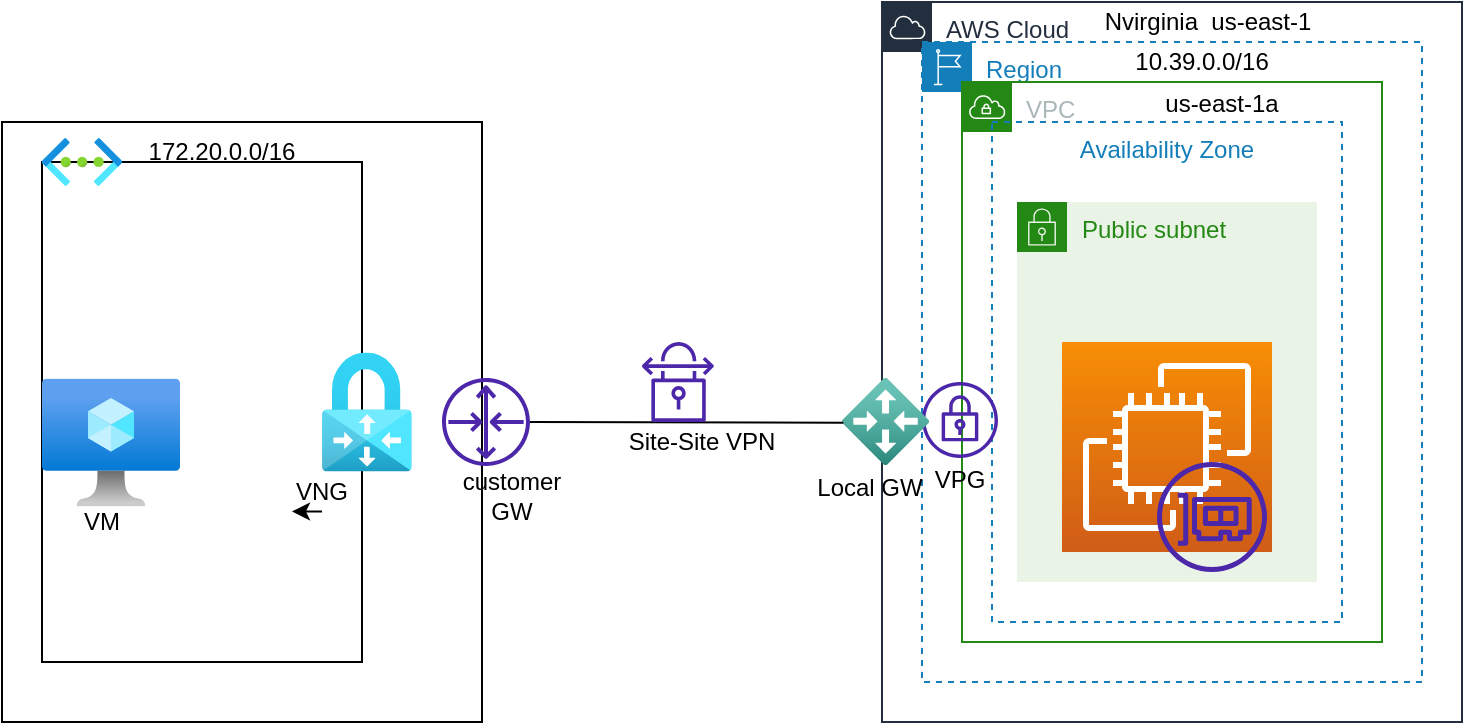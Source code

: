 <mxfile version="21.6.8" type="github">
  <diagram name="Page-1" id="uQQWVTF0BA72KD0kjfdC">
    <mxGraphModel dx="794" dy="1530" grid="1" gridSize="10" guides="1" tooltips="1" connect="1" arrows="1" fold="1" page="1" pageScale="1" pageWidth="850" pageHeight="1100" math="0" shadow="0">
      <root>
        <mxCell id="0" />
        <mxCell id="1" parent="0" />
        <mxCell id="3rZMmuK3PUWSVSzUeQz1-1" value="AWS Cloud" style="points=[[0,0],[0.25,0],[0.5,0],[0.75,0],[1,0],[1,0.25],[1,0.5],[1,0.75],[1,1],[0.75,1],[0.5,1],[0.25,1],[0,1],[0,0.75],[0,0.5],[0,0.25]];outlineConnect=0;gradientColor=none;html=1;whiteSpace=wrap;fontSize=12;fontStyle=0;container=1;pointerEvents=0;collapsible=0;recursiveResize=0;shape=mxgraph.aws4.group;grIcon=mxgraph.aws4.group_aws_cloud;strokeColor=#232F3E;fillColor=none;verticalAlign=top;align=left;spacingLeft=30;fontColor=#232F3E;dashed=0;" vertex="1" parent="1">
          <mxGeometry x="440" y="-540" width="290" height="360" as="geometry" />
        </mxCell>
        <mxCell id="3rZMmuK3PUWSVSzUeQz1-6" value="Region" style="points=[[0,0],[0.25,0],[0.5,0],[0.75,0],[1,0],[1,0.25],[1,0.5],[1,0.75],[1,1],[0.75,1],[0.5,1],[0.25,1],[0,1],[0,0.75],[0,0.5],[0,0.25]];outlineConnect=0;gradientColor=none;html=1;whiteSpace=wrap;fontSize=12;fontStyle=0;container=1;pointerEvents=0;collapsible=0;recursiveResize=0;shape=mxgraph.aws4.group;grIcon=mxgraph.aws4.group_region;strokeColor=#147EBA;fillColor=none;verticalAlign=top;align=left;spacingLeft=30;fontColor=#147EBA;dashed=1;" vertex="1" parent="3rZMmuK3PUWSVSzUeQz1-1">
          <mxGeometry x="20" y="20" width="250" height="320" as="geometry" />
        </mxCell>
        <mxCell id="3rZMmuK3PUWSVSzUeQz1-8" value="VPC" style="points=[[0,0],[0.25,0],[0.5,0],[0.75,0],[1,0],[1,0.25],[1,0.5],[1,0.75],[1,1],[0.75,1],[0.5,1],[0.25,1],[0,1],[0,0.75],[0,0.5],[0,0.25]];outlineConnect=0;gradientColor=none;html=1;whiteSpace=wrap;fontSize=12;fontStyle=0;container=1;pointerEvents=0;collapsible=0;recursiveResize=0;shape=mxgraph.aws4.group;grIcon=mxgraph.aws4.group_vpc;strokeColor=#248814;fillColor=none;verticalAlign=top;align=left;spacingLeft=30;fontColor=#AAB7B8;dashed=0;" vertex="1" parent="3rZMmuK3PUWSVSzUeQz1-6">
          <mxGeometry x="20" y="20" width="210" height="280" as="geometry" />
        </mxCell>
        <mxCell id="3rZMmuK3PUWSVSzUeQz1-9" value="Availability Zone" style="fillColor=none;strokeColor=#147EBA;dashed=1;verticalAlign=top;fontStyle=0;fontColor=#147EBA;whiteSpace=wrap;html=1;" vertex="1" parent="3rZMmuK3PUWSVSzUeQz1-8">
          <mxGeometry x="15" y="20" width="175" height="250" as="geometry" />
        </mxCell>
        <mxCell id="3rZMmuK3PUWSVSzUeQz1-11" value="Public subnet" style="points=[[0,0],[0.25,0],[0.5,0],[0.75,0],[1,0],[1,0.25],[1,0.5],[1,0.75],[1,1],[0.75,1],[0.5,1],[0.25,1],[0,1],[0,0.75],[0,0.5],[0,0.25]];outlineConnect=0;gradientColor=none;html=1;whiteSpace=wrap;fontSize=12;fontStyle=0;container=1;pointerEvents=0;collapsible=0;recursiveResize=0;shape=mxgraph.aws4.group;grIcon=mxgraph.aws4.group_security_group;grStroke=0;strokeColor=#248814;fillColor=#E9F3E6;verticalAlign=top;align=left;spacingLeft=30;fontColor=#248814;dashed=0;" vertex="1" parent="3rZMmuK3PUWSVSzUeQz1-8">
          <mxGeometry x="27.5" y="60" width="150" height="190" as="geometry" />
        </mxCell>
        <mxCell id="3rZMmuK3PUWSVSzUeQz1-10" value="" style="sketch=0;points=[[0,0,0],[0.25,0,0],[0.5,0,0],[0.75,0,0],[1,0,0],[0,1,0],[0.25,1,0],[0.5,1,0],[0.75,1,0],[1,1,0],[0,0.25,0],[0,0.5,0],[0,0.75,0],[1,0.25,0],[1,0.5,0],[1,0.75,0]];outlineConnect=0;fontColor=#232F3E;gradientColor=#F78E04;gradientDirection=north;fillColor=#D05C17;strokeColor=#ffffff;dashed=0;verticalLabelPosition=bottom;verticalAlign=top;align=center;html=1;fontSize=12;fontStyle=0;aspect=fixed;shape=mxgraph.aws4.resourceIcon;resIcon=mxgraph.aws4.ec2;" vertex="1" parent="3rZMmuK3PUWSVSzUeQz1-11">
          <mxGeometry x="22.5" y="70" width="105" height="105" as="geometry" />
        </mxCell>
        <mxCell id="3rZMmuK3PUWSVSzUeQz1-12" value="" style="sketch=0;outlineConnect=0;fontColor=#232F3E;gradientColor=none;fillColor=#4D27AA;strokeColor=none;dashed=0;verticalLabelPosition=bottom;verticalAlign=top;align=center;html=1;fontSize=12;fontStyle=0;aspect=fixed;pointerEvents=1;shape=mxgraph.aws4.elastic_network_interface;" vertex="1" parent="3rZMmuK3PUWSVSzUeQz1-11">
          <mxGeometry x="70" y="130" width="55" height="55" as="geometry" />
        </mxCell>
        <mxCell id="3rZMmuK3PUWSVSzUeQz1-13" value="" style="sketch=0;outlineConnect=0;fontColor=#232F3E;gradientColor=none;fillColor=#4D27AA;strokeColor=none;dashed=0;verticalLabelPosition=bottom;verticalAlign=top;align=center;html=1;fontSize=12;fontStyle=0;aspect=fixed;pointerEvents=1;shape=mxgraph.aws4.vpn_gateway;" vertex="1" parent="3rZMmuK3PUWSVSzUeQz1-8">
          <mxGeometry x="-20" y="150" width="38" height="38" as="geometry" />
        </mxCell>
        <mxCell id="3rZMmuK3PUWSVSzUeQz1-16" value="VPG" style="text;html=1;strokeColor=none;fillColor=none;align=center;verticalAlign=middle;whiteSpace=wrap;rounded=0;" vertex="1" parent="3rZMmuK3PUWSVSzUeQz1-8">
          <mxGeometry x="-24.75" y="188" width="47.5" height="22" as="geometry" />
        </mxCell>
        <mxCell id="3rZMmuK3PUWSVSzUeQz1-37" value="us-east-1a" style="text;html=1;strokeColor=none;fillColor=none;align=center;verticalAlign=middle;whiteSpace=wrap;rounded=0;" vertex="1" parent="3rZMmuK3PUWSVSzUeQz1-8">
          <mxGeometry x="100" width="60" height="21.94" as="geometry" />
        </mxCell>
        <mxCell id="3rZMmuK3PUWSVSzUeQz1-29" value="10.39.0.0/16" style="text;html=1;strokeColor=none;fillColor=none;align=center;verticalAlign=middle;whiteSpace=wrap;rounded=0;" vertex="1" parent="3rZMmuK3PUWSVSzUeQz1-6">
          <mxGeometry x="110" width="60" height="20" as="geometry" />
        </mxCell>
        <mxCell id="3rZMmuK3PUWSVSzUeQz1-28" value="Nvirginia&amp;nbsp; us-east-1" style="text;html=1;strokeColor=none;fillColor=none;align=center;verticalAlign=middle;whiteSpace=wrap;rounded=0;" vertex="1" parent="3rZMmuK3PUWSVSzUeQz1-1">
          <mxGeometry x="107.5" width="110" height="20" as="geometry" />
        </mxCell>
        <mxCell id="3rZMmuK3PUWSVSzUeQz1-14" value="" style="image;aspect=fixed;html=1;points=[];align=center;fontSize=12;image=img/lib/azure2/compute/Virtual_Machine.svg;" vertex="1" parent="1">
          <mxGeometry x="30" y="-330" width="69" height="64" as="geometry" />
        </mxCell>
        <mxCell id="3rZMmuK3PUWSVSzUeQz1-18" value="" style="image;aspect=fixed;html=1;points=[];align=center;fontSize=12;image=img/lib/azure2/networking/Virtual_Networks.svg;" vertex="1" parent="1">
          <mxGeometry x="20" y="-480" width="67" height="40" as="geometry" />
        </mxCell>
        <mxCell id="3rZMmuK3PUWSVSzUeQz1-19" value="" style="rounded=0;whiteSpace=wrap;html=1;" vertex="1" parent="1">
          <mxGeometry y="-480" width="240" height="300" as="geometry" />
        </mxCell>
        <mxCell id="3rZMmuK3PUWSVSzUeQz1-20" value="" style="rounded=0;whiteSpace=wrap;html=1;" vertex="1" parent="1">
          <mxGeometry x="20" y="-460" width="160" height="250" as="geometry" />
        </mxCell>
        <mxCell id="3rZMmuK3PUWSVSzUeQz1-21" value="" style="image;aspect=fixed;html=1;points=[];align=center;fontSize=12;image=img/lib/azure2/networking/Virtual_Networks.svg;" vertex="1" parent="1">
          <mxGeometry x="20" y="-471.94" width="40" height="23.88" as="geometry" />
        </mxCell>
        <mxCell id="3rZMmuK3PUWSVSzUeQz1-22" value="" style="image;aspect=fixed;html=1;points=[];align=center;fontSize=12;image=img/lib/azure2/compute/Virtual_Machine.svg;" vertex="1" parent="1">
          <mxGeometry x="20" y="-351.75" width="69" height="64" as="geometry" />
        </mxCell>
        <mxCell id="3rZMmuK3PUWSVSzUeQz1-23" value="" style="image;aspect=fixed;html=1;points=[];align=center;fontSize=12;image=img/lib/azure2/networking/Virtual_Network_Gateways.svg;" vertex="1" parent="1">
          <mxGeometry x="160" y="-364.75" width="44.84" height="59.5" as="geometry" />
        </mxCell>
        <mxCell id="3rZMmuK3PUWSVSzUeQz1-24" value="" style="image;aspect=fixed;html=1;points=[];align=center;fontSize=12;image=img/lib/azure2/networking/Local_Network_Gateways.svg;" vertex="1" parent="1">
          <mxGeometry x="420" y="-352" width="43.5" height="43.5" as="geometry" />
        </mxCell>
        <mxCell id="3rZMmuK3PUWSVSzUeQz1-25" value="" style="sketch=0;outlineConnect=0;fontColor=#232F3E;gradientColor=none;fillColor=#4D27AA;strokeColor=none;dashed=0;verticalLabelPosition=bottom;verticalAlign=top;align=center;html=1;fontSize=12;fontStyle=0;aspect=fixed;pointerEvents=1;shape=mxgraph.aws4.router;" vertex="1" parent="1">
          <mxGeometry x="220" y="-352" width="44" height="44" as="geometry" />
        </mxCell>
        <mxCell id="3rZMmuK3PUWSVSzUeQz1-26" value="" style="endArrow=none;html=1;rounded=0;entryX=0.015;entryY=0.513;entryDx=0;entryDy=0;entryPerimeter=0;" edge="1" parent="1" source="3rZMmuK3PUWSVSzUeQz1-25" target="3rZMmuK3PUWSVSzUeQz1-24">
          <mxGeometry width="50" height="50" relative="1" as="geometry">
            <mxPoint x="284" y="-330" as="sourcePoint" />
            <mxPoint x="400" y="-330" as="targetPoint" />
          </mxGeometry>
        </mxCell>
        <mxCell id="3rZMmuK3PUWSVSzUeQz1-27" value="" style="sketch=0;outlineConnect=0;fontColor=#232F3E;gradientColor=none;fillColor=#4D27AA;strokeColor=none;dashed=0;verticalLabelPosition=bottom;verticalAlign=top;align=center;html=1;fontSize=12;fontStyle=0;aspect=fixed;pointerEvents=1;shape=mxgraph.aws4.vpn_connection;" vertex="1" parent="1">
          <mxGeometry x="320" y="-370" width="35.9" height="40" as="geometry" />
        </mxCell>
        <mxCell id="3rZMmuK3PUWSVSzUeQz1-30" value="172.20.0.0/16" style="text;html=1;strokeColor=none;fillColor=none;align=center;verticalAlign=middle;whiteSpace=wrap;rounded=0;" vertex="1" parent="1">
          <mxGeometry x="80.0" y="-480" width="60" height="30" as="geometry" />
        </mxCell>
        <mxCell id="3rZMmuK3PUWSVSzUeQz1-31" value="Site-Site VPN" style="text;html=1;strokeColor=none;fillColor=none;align=center;verticalAlign=middle;whiteSpace=wrap;rounded=0;" vertex="1" parent="1">
          <mxGeometry x="310" y="-330" width="80" height="20" as="geometry" />
        </mxCell>
        <mxCell id="3rZMmuK3PUWSVSzUeQz1-32" style="edgeStyle=orthogonalEdgeStyle;rounded=0;orthogonalLoop=1;jettySize=auto;html=1;exitX=0.5;exitY=1;exitDx=0;exitDy=0;" edge="1" parent="1" source="3rZMmuK3PUWSVSzUeQz1-31" target="3rZMmuK3PUWSVSzUeQz1-31">
          <mxGeometry relative="1" as="geometry" />
        </mxCell>
        <mxCell id="3rZMmuK3PUWSVSzUeQz1-33" value="VNG" style="text;html=1;strokeColor=none;fillColor=none;align=center;verticalAlign=middle;whiteSpace=wrap;rounded=0;" vertex="1" parent="1">
          <mxGeometry x="130" y="-305.25" width="60" height="20" as="geometry" />
        </mxCell>
        <mxCell id="3rZMmuK3PUWSVSzUeQz1-34" style="edgeStyle=orthogonalEdgeStyle;rounded=0;orthogonalLoop=1;jettySize=auto;html=1;exitX=0.5;exitY=1;exitDx=0;exitDy=0;entryX=0.25;entryY=1;entryDx=0;entryDy=0;" edge="1" parent="1" source="3rZMmuK3PUWSVSzUeQz1-33" target="3rZMmuK3PUWSVSzUeQz1-33">
          <mxGeometry relative="1" as="geometry" />
        </mxCell>
        <mxCell id="3rZMmuK3PUWSVSzUeQz1-35" value="customer GW" style="text;html=1;strokeColor=none;fillColor=none;align=center;verticalAlign=middle;whiteSpace=wrap;rounded=0;" vertex="1" parent="1">
          <mxGeometry x="220" y="-308" width="70" height="30" as="geometry" />
        </mxCell>
        <mxCell id="3rZMmuK3PUWSVSzUeQz1-36" value="Local GW" style="text;html=1;strokeColor=none;fillColor=none;align=center;verticalAlign=middle;whiteSpace=wrap;rounded=0;" vertex="1" parent="1">
          <mxGeometry x="403.5" y="-304.25" width="60" height="14.25" as="geometry" />
        </mxCell>
        <mxCell id="3rZMmuK3PUWSVSzUeQz1-38" value="VM" style="text;html=1;strokeColor=none;fillColor=none;align=center;verticalAlign=middle;whiteSpace=wrap;rounded=0;" vertex="1" parent="1">
          <mxGeometry x="20" y="-290" width="60" height="20" as="geometry" />
        </mxCell>
      </root>
    </mxGraphModel>
  </diagram>
</mxfile>
